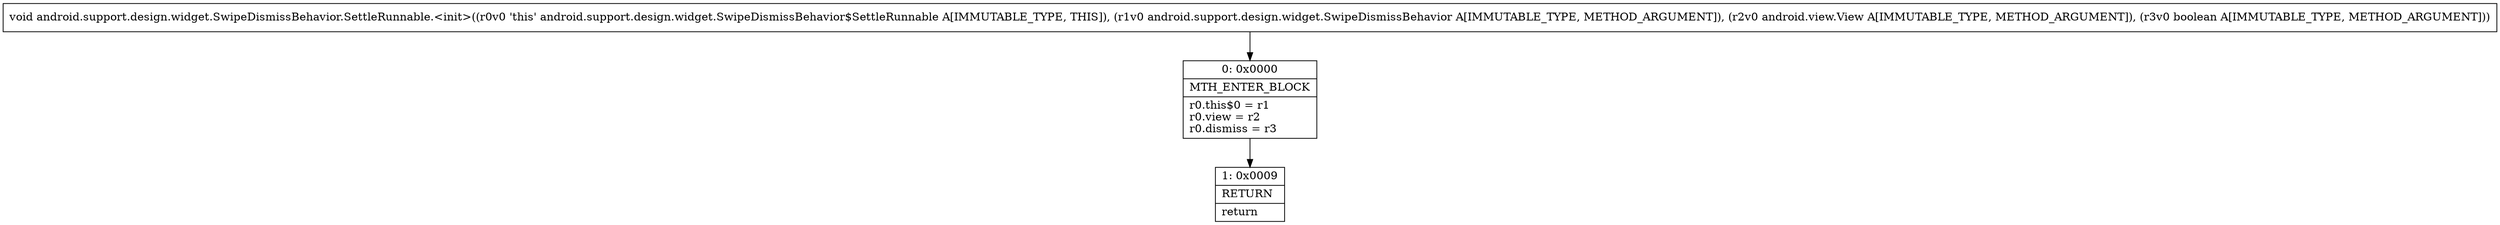digraph "CFG forandroid.support.design.widget.SwipeDismissBehavior.SettleRunnable.\<init\>(Landroid\/support\/design\/widget\/SwipeDismissBehavior;Landroid\/view\/View;Z)V" {
Node_0 [shape=record,label="{0\:\ 0x0000|MTH_ENTER_BLOCK\l|r0.this$0 = r1\lr0.view = r2\lr0.dismiss = r3\l}"];
Node_1 [shape=record,label="{1\:\ 0x0009|RETURN\l|return\l}"];
MethodNode[shape=record,label="{void android.support.design.widget.SwipeDismissBehavior.SettleRunnable.\<init\>((r0v0 'this' android.support.design.widget.SwipeDismissBehavior$SettleRunnable A[IMMUTABLE_TYPE, THIS]), (r1v0 android.support.design.widget.SwipeDismissBehavior A[IMMUTABLE_TYPE, METHOD_ARGUMENT]), (r2v0 android.view.View A[IMMUTABLE_TYPE, METHOD_ARGUMENT]), (r3v0 boolean A[IMMUTABLE_TYPE, METHOD_ARGUMENT])) }"];
MethodNode -> Node_0;
Node_0 -> Node_1;
}

